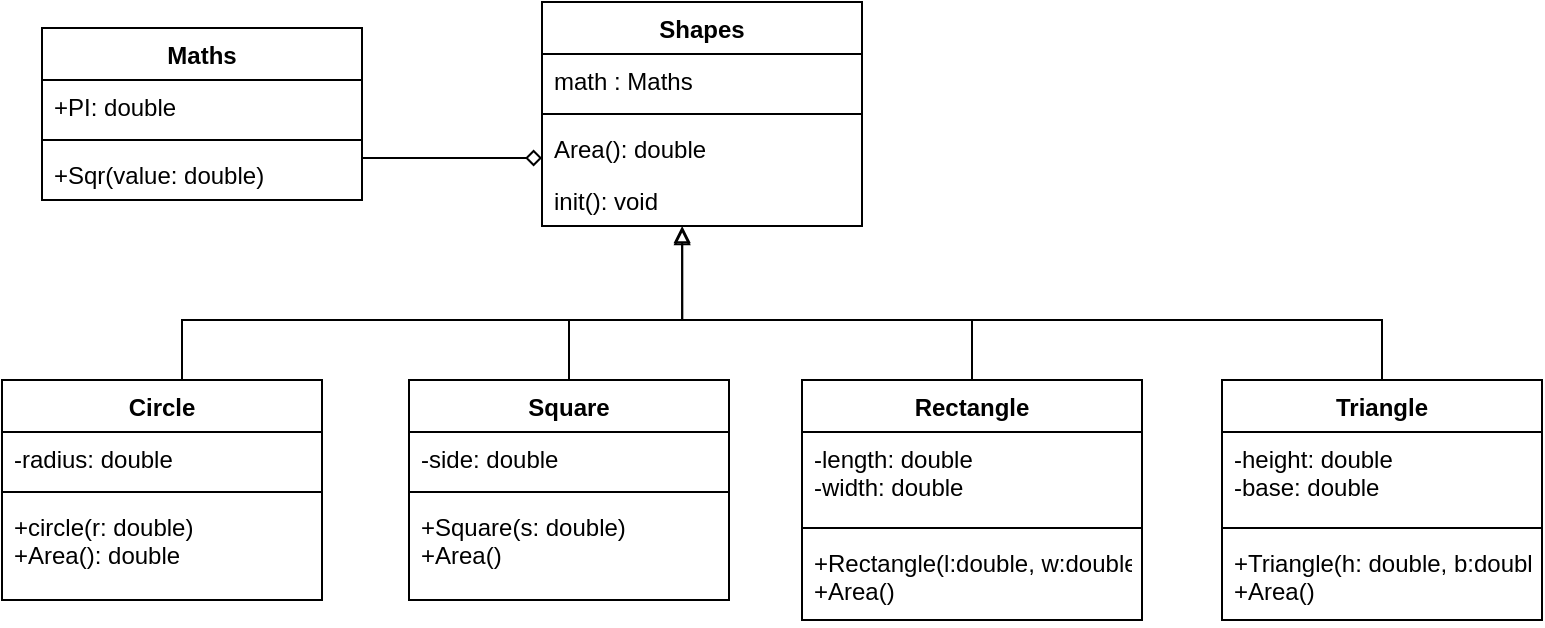<mxfile version="13.4.2" type="device"><diagram id="C5RBs43oDa-KdzZeNtuy" name="Page-1"><mxGraphModel dx="868" dy="488" grid="1" gridSize="10" guides="1" tooltips="1" connect="1" arrows="1" fold="1" page="1" pageScale="1" pageWidth="827" pageHeight="1169" math="0" shadow="0"><root><mxCell id="WIyWlLk6GJQsqaUBKTNV-0"/><mxCell id="WIyWlLk6GJQsqaUBKTNV-1" parent="WIyWlLk6GJQsqaUBKTNV-0"/><mxCell id="jEdeknrlgKLoTb1qEbpM-10" style="edgeStyle=orthogonalEdgeStyle;rounded=0;orthogonalLoop=1;jettySize=auto;html=1;entryX=0.438;entryY=1;entryDx=0;entryDy=0;entryPerimeter=0;endArrow=block;endFill=0;" edge="1" parent="WIyWlLk6GJQsqaUBKTNV-1" source="jEdeknrlgKLoTb1qEbpM-5" target="jEdeknrlgKLoTb1qEbpM-4"><mxGeometry relative="1" as="geometry"><Array as="points"><mxPoint x="140" y="230"/><mxPoint x="390" y="230"/></Array></mxGeometry></mxCell><mxCell id="jEdeknrlgKLoTb1qEbpM-36" style="edgeStyle=orthogonalEdgeStyle;rounded=0;orthogonalLoop=1;jettySize=auto;html=1;exitX=0.5;exitY=0;exitDx=0;exitDy=0;endArrow=none;endFill=0;" edge="1" parent="WIyWlLk6GJQsqaUBKTNV-1" source="jEdeknrlgKLoTb1qEbpM-28"><mxGeometry relative="1" as="geometry"><mxPoint x="530" y="230" as="targetPoint"/><Array as="points"><mxPoint x="740" y="230"/></Array></mxGeometry></mxCell><mxCell id="jEdeknrlgKLoTb1qEbpM-28" value="Triangle" style="swimlane;fontStyle=1;align=center;verticalAlign=top;childLayout=stackLayout;horizontal=1;startSize=26;horizontalStack=0;resizeParent=1;resizeParentMax=0;resizeLast=0;collapsible=1;marginBottom=0;" vertex="1" parent="WIyWlLk6GJQsqaUBKTNV-1"><mxGeometry x="660" y="260" width="160" height="120" as="geometry"/></mxCell><mxCell id="jEdeknrlgKLoTb1qEbpM-29" value="-height: double&#10;-base: double" style="text;strokeColor=none;fillColor=none;align=left;verticalAlign=top;spacingLeft=4;spacingRight=4;overflow=hidden;rotatable=0;points=[[0,0.5],[1,0.5]];portConstraint=eastwest;" vertex="1" parent="jEdeknrlgKLoTb1qEbpM-28"><mxGeometry y="26" width="160" height="44" as="geometry"/></mxCell><mxCell id="jEdeknrlgKLoTb1qEbpM-30" value="" style="line;strokeWidth=1;fillColor=none;align=left;verticalAlign=middle;spacingTop=-1;spacingLeft=3;spacingRight=3;rotatable=0;labelPosition=right;points=[];portConstraint=eastwest;" vertex="1" parent="jEdeknrlgKLoTb1qEbpM-28"><mxGeometry y="70" width="160" height="8" as="geometry"/></mxCell><mxCell id="jEdeknrlgKLoTb1qEbpM-31" value="+Triangle(h: double, b:double&#10;+Area()" style="text;strokeColor=none;fillColor=none;align=left;verticalAlign=top;spacingLeft=4;spacingRight=4;overflow=hidden;rotatable=0;points=[[0,0.5],[1,0.5]];portConstraint=eastwest;" vertex="1" parent="jEdeknrlgKLoTb1qEbpM-28"><mxGeometry y="78" width="160" height="42" as="geometry"/></mxCell><mxCell id="jEdeknrlgKLoTb1qEbpM-35" style="edgeStyle=orthogonalEdgeStyle;rounded=0;orthogonalLoop=1;jettySize=auto;html=1;exitX=0.5;exitY=0;exitDx=0;exitDy=0;endArrow=none;endFill=0;" edge="1" parent="WIyWlLk6GJQsqaUBKTNV-1" source="jEdeknrlgKLoTb1qEbpM-20"><mxGeometry relative="1" as="geometry"><mxPoint x="370" y="230" as="targetPoint"/><Array as="points"><mxPoint x="535" y="230"/></Array></mxGeometry></mxCell><mxCell id="jEdeknrlgKLoTb1qEbpM-20" value="Rectangle" style="swimlane;fontStyle=1;align=center;verticalAlign=top;childLayout=stackLayout;horizontal=1;startSize=26;horizontalStack=0;resizeParent=1;resizeParentMax=0;resizeLast=0;collapsible=1;marginBottom=0;" vertex="1" parent="WIyWlLk6GJQsqaUBKTNV-1"><mxGeometry x="450" y="260" width="170" height="120" as="geometry"/></mxCell><mxCell id="jEdeknrlgKLoTb1qEbpM-21" value="-length: double&#10;-width: double" style="text;strokeColor=none;fillColor=none;align=left;verticalAlign=top;spacingLeft=4;spacingRight=4;overflow=hidden;rotatable=0;points=[[0,0.5],[1,0.5]];portConstraint=eastwest;" vertex="1" parent="jEdeknrlgKLoTb1qEbpM-20"><mxGeometry y="26" width="170" height="44" as="geometry"/></mxCell><mxCell id="jEdeknrlgKLoTb1qEbpM-22" value="" style="line;strokeWidth=1;fillColor=none;align=left;verticalAlign=middle;spacingTop=-1;spacingLeft=3;spacingRight=3;rotatable=0;labelPosition=right;points=[];portConstraint=eastwest;" vertex="1" parent="jEdeknrlgKLoTb1qEbpM-20"><mxGeometry y="70" width="170" height="8" as="geometry"/></mxCell><mxCell id="jEdeknrlgKLoTb1qEbpM-23" value="+Rectangle(l:double, w:double)&#10;+Area()" style="text;strokeColor=none;fillColor=none;align=left;verticalAlign=top;spacingLeft=4;spacingRight=4;overflow=hidden;rotatable=0;points=[[0,0.5],[1,0.5]];portConstraint=eastwest;" vertex="1" parent="jEdeknrlgKLoTb1qEbpM-20"><mxGeometry y="78" width="170" height="42" as="geometry"/></mxCell><mxCell id="jEdeknrlgKLoTb1qEbpM-5" value="Circle" style="swimlane;fontStyle=1;align=center;verticalAlign=top;childLayout=stackLayout;horizontal=1;startSize=26;horizontalStack=0;resizeParent=1;resizeParentMax=0;resizeLast=0;collapsible=1;marginBottom=0;" vertex="1" parent="WIyWlLk6GJQsqaUBKTNV-1"><mxGeometry x="50" y="260" width="160" height="110" as="geometry"/></mxCell><mxCell id="jEdeknrlgKLoTb1qEbpM-6" value="-radius: double" style="text;strokeColor=none;fillColor=none;align=left;verticalAlign=top;spacingLeft=4;spacingRight=4;overflow=hidden;rotatable=0;points=[[0,0.5],[1,0.5]];portConstraint=eastwest;" vertex="1" parent="jEdeknrlgKLoTb1qEbpM-5"><mxGeometry y="26" width="160" height="26" as="geometry"/></mxCell><mxCell id="jEdeknrlgKLoTb1qEbpM-7" value="" style="line;strokeWidth=1;fillColor=none;align=left;verticalAlign=middle;spacingTop=-1;spacingLeft=3;spacingRight=3;rotatable=0;labelPosition=right;points=[];portConstraint=eastwest;" vertex="1" parent="jEdeknrlgKLoTb1qEbpM-5"><mxGeometry y="52" width="160" height="8" as="geometry"/></mxCell><mxCell id="jEdeknrlgKLoTb1qEbpM-8" value="+circle(r: double)&#10;+Area(): double" style="text;strokeColor=none;fillColor=none;align=left;verticalAlign=top;spacingLeft=4;spacingRight=4;overflow=hidden;rotatable=0;points=[[0,0.5],[1,0.5]];portConstraint=eastwest;" vertex="1" parent="jEdeknrlgKLoTb1qEbpM-5"><mxGeometry y="60" width="160" height="50" as="geometry"/></mxCell><mxCell id="jEdeknrlgKLoTb1qEbpM-33" style="edgeStyle=orthogonalEdgeStyle;rounded=0;orthogonalLoop=1;jettySize=auto;html=1;exitX=0.5;exitY=0;exitDx=0;exitDy=0;entryX=0.438;entryY=1.038;entryDx=0;entryDy=0;entryPerimeter=0;endArrow=block;endFill=0;" edge="1" parent="WIyWlLk6GJQsqaUBKTNV-1" source="jEdeknrlgKLoTb1qEbpM-11" target="jEdeknrlgKLoTb1qEbpM-4"><mxGeometry relative="1" as="geometry"><Array as="points"><mxPoint x="334" y="230"/><mxPoint x="390" y="230"/></Array></mxGeometry></mxCell><mxCell id="jEdeknrlgKLoTb1qEbpM-11" value="Square" style="swimlane;fontStyle=1;align=center;verticalAlign=top;childLayout=stackLayout;horizontal=1;startSize=26;horizontalStack=0;resizeParent=1;resizeParentMax=0;resizeLast=0;collapsible=1;marginBottom=0;" vertex="1" parent="WIyWlLk6GJQsqaUBKTNV-1"><mxGeometry x="253.5" y="260" width="160" height="110" as="geometry"/></mxCell><mxCell id="jEdeknrlgKLoTb1qEbpM-12" value="-side: double" style="text;strokeColor=none;fillColor=none;align=left;verticalAlign=top;spacingLeft=4;spacingRight=4;overflow=hidden;rotatable=0;points=[[0,0.5],[1,0.5]];portConstraint=eastwest;" vertex="1" parent="jEdeknrlgKLoTb1qEbpM-11"><mxGeometry y="26" width="160" height="26" as="geometry"/></mxCell><mxCell id="jEdeknrlgKLoTb1qEbpM-13" value="" style="line;strokeWidth=1;fillColor=none;align=left;verticalAlign=middle;spacingTop=-1;spacingLeft=3;spacingRight=3;rotatable=0;labelPosition=right;points=[];portConstraint=eastwest;" vertex="1" parent="jEdeknrlgKLoTb1qEbpM-11"><mxGeometry y="52" width="160" height="8" as="geometry"/></mxCell><mxCell id="jEdeknrlgKLoTb1qEbpM-14" value="+Square(s: double)&#10;+Area()" style="text;strokeColor=none;fillColor=none;align=left;verticalAlign=top;spacingLeft=4;spacingRight=4;overflow=hidden;rotatable=0;points=[[0,0.5],[1,0.5]];portConstraint=eastwest;" vertex="1" parent="jEdeknrlgKLoTb1qEbpM-11"><mxGeometry y="60" width="160" height="50" as="geometry"/></mxCell><mxCell id="jEdeknrlgKLoTb1qEbpM-43" style="edgeStyle=orthogonalEdgeStyle;rounded=0;orthogonalLoop=1;jettySize=auto;html=1;exitX=1;exitY=0.5;exitDx=0;exitDy=0;entryX=0;entryY=0.5;entryDx=0;entryDy=0;endArrow=diamond;endFill=0;" edge="1" parent="WIyWlLk6GJQsqaUBKTNV-1" source="jEdeknrlgKLoTb1qEbpM-39"><mxGeometry relative="1" as="geometry"><mxPoint x="320" y="149" as="targetPoint"/><Array as="points"><mxPoint x="230" y="149"/></Array></mxGeometry></mxCell><mxCell id="jEdeknrlgKLoTb1qEbpM-38" value="Maths" style="swimlane;fontStyle=1;align=center;verticalAlign=top;childLayout=stackLayout;horizontal=1;startSize=26;horizontalStack=0;resizeParent=1;resizeParentMax=0;resizeLast=0;collapsible=1;marginBottom=0;" vertex="1" parent="WIyWlLk6GJQsqaUBKTNV-1"><mxGeometry x="70" y="84" width="160" height="86" as="geometry"/></mxCell><mxCell id="jEdeknrlgKLoTb1qEbpM-39" value="+PI: double" style="text;strokeColor=none;fillColor=none;align=left;verticalAlign=top;spacingLeft=4;spacingRight=4;overflow=hidden;rotatable=0;points=[[0,0.5],[1,0.5]];portConstraint=eastwest;" vertex="1" parent="jEdeknrlgKLoTb1qEbpM-38"><mxGeometry y="26" width="160" height="26" as="geometry"/></mxCell><mxCell id="jEdeknrlgKLoTb1qEbpM-40" value="" style="line;strokeWidth=1;fillColor=none;align=left;verticalAlign=middle;spacingTop=-1;spacingLeft=3;spacingRight=3;rotatable=0;labelPosition=right;points=[];portConstraint=eastwest;" vertex="1" parent="jEdeknrlgKLoTb1qEbpM-38"><mxGeometry y="52" width="160" height="8" as="geometry"/></mxCell><mxCell id="jEdeknrlgKLoTb1qEbpM-41" value="+Sqr(value: double)" style="text;strokeColor=none;fillColor=none;align=left;verticalAlign=top;spacingLeft=4;spacingRight=4;overflow=hidden;rotatable=0;points=[[0,0.5],[1,0.5]];portConstraint=eastwest;" vertex="1" parent="jEdeknrlgKLoTb1qEbpM-38"><mxGeometry y="60" width="160" height="26" as="geometry"/></mxCell><mxCell id="jEdeknrlgKLoTb1qEbpM-1" value="Shapes" style="swimlane;fontStyle=1;align=center;verticalAlign=top;childLayout=stackLayout;horizontal=1;startSize=26;horizontalStack=0;resizeParent=1;resizeParentMax=0;resizeLast=0;collapsible=1;marginBottom=0;" vertex="1" parent="WIyWlLk6GJQsqaUBKTNV-1"><mxGeometry x="320" y="71" width="160" height="112" as="geometry"/></mxCell><mxCell id="jEdeknrlgKLoTb1qEbpM-45" value="math : Maths" style="text;strokeColor=none;fillColor=none;align=left;verticalAlign=top;spacingLeft=4;spacingRight=4;overflow=hidden;rotatable=0;points=[[0,0.5],[1,0.5]];portConstraint=eastwest;" vertex="1" parent="jEdeknrlgKLoTb1qEbpM-1"><mxGeometry y="26" width="160" height="26" as="geometry"/></mxCell><mxCell id="jEdeknrlgKLoTb1qEbpM-3" value="" style="line;strokeWidth=1;fillColor=none;align=left;verticalAlign=middle;spacingTop=-1;spacingLeft=3;spacingRight=3;rotatable=0;labelPosition=right;points=[];portConstraint=eastwest;" vertex="1" parent="jEdeknrlgKLoTb1qEbpM-1"><mxGeometry y="52" width="160" height="8" as="geometry"/></mxCell><mxCell id="jEdeknrlgKLoTb1qEbpM-44" value="Area(): double" style="text;strokeColor=none;fillColor=none;align=left;verticalAlign=top;spacingLeft=4;spacingRight=4;overflow=hidden;rotatable=0;points=[[0,0.5],[1,0.5]];portConstraint=eastwest;" vertex="1" parent="jEdeknrlgKLoTb1qEbpM-1"><mxGeometry y="60" width="160" height="26" as="geometry"/></mxCell><mxCell id="jEdeknrlgKLoTb1qEbpM-4" value="init(): void" style="text;strokeColor=none;fillColor=none;align=left;verticalAlign=top;spacingLeft=4;spacingRight=4;overflow=hidden;rotatable=0;points=[[0,0.5],[1,0.5]];portConstraint=eastwest;" vertex="1" parent="jEdeknrlgKLoTb1qEbpM-1"><mxGeometry y="86" width="160" height="26" as="geometry"/></mxCell></root></mxGraphModel></diagram></mxfile>